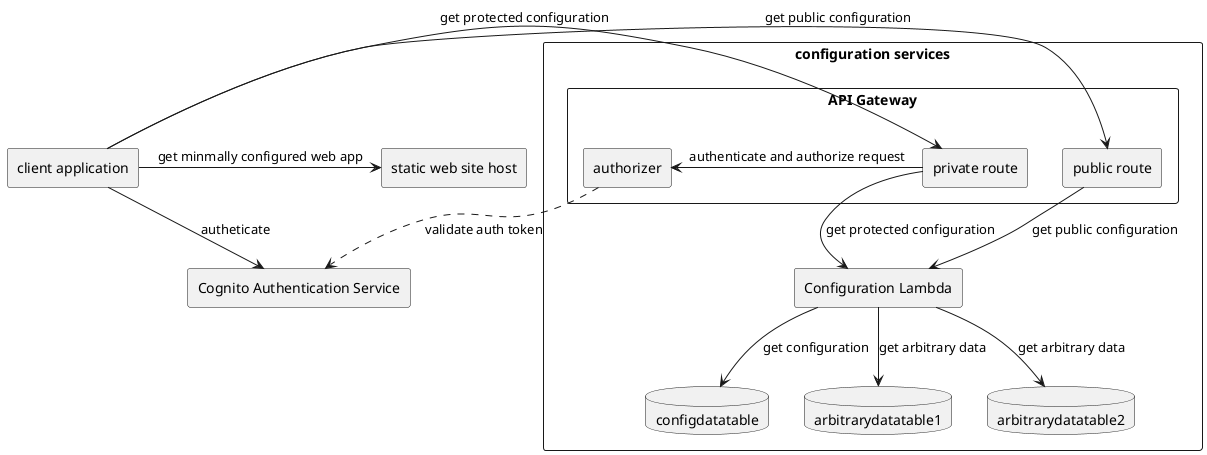 @startuml
skinparam componentStyle rectangle
[static web site host] as StaticHost
[client application] as Client
component "configuration services" {
component "API Gateway" {
[public route] as PublicRoute
[authorizer] as Authorizer
[private route] as PrivateRoute
}
[Configuration Lambda] as ConfigurationService
database configdatatable
database arbitrarydatatable1
database arbitrarydatatable2
} 
[Cognito Authentication Service] as CognitoAuth

Client -> StaticHost : "get minmally configured web app"
Client --> CognitoAuth : "autheticate"
Client -> PublicRoute : "get public configuration"
Client -> PrivateRoute : "get protected configuration"
PrivateRoute -> Authorizer : "authenticate and authorize request"
Authorizer ..> CognitoAuth : "validate auth token"
PublicRoute --> ConfigurationService : "get public configuration"
PrivateRoute --> ConfigurationService : "get protected configuration"
ConfigurationService --> configdatatable : "get configuration"
ConfigurationService --> arbitrarydatatable1 : "get arbitrary data"
ConfigurationService --> arbitrarydatatable2 : "get arbitrary data"
@enduml
